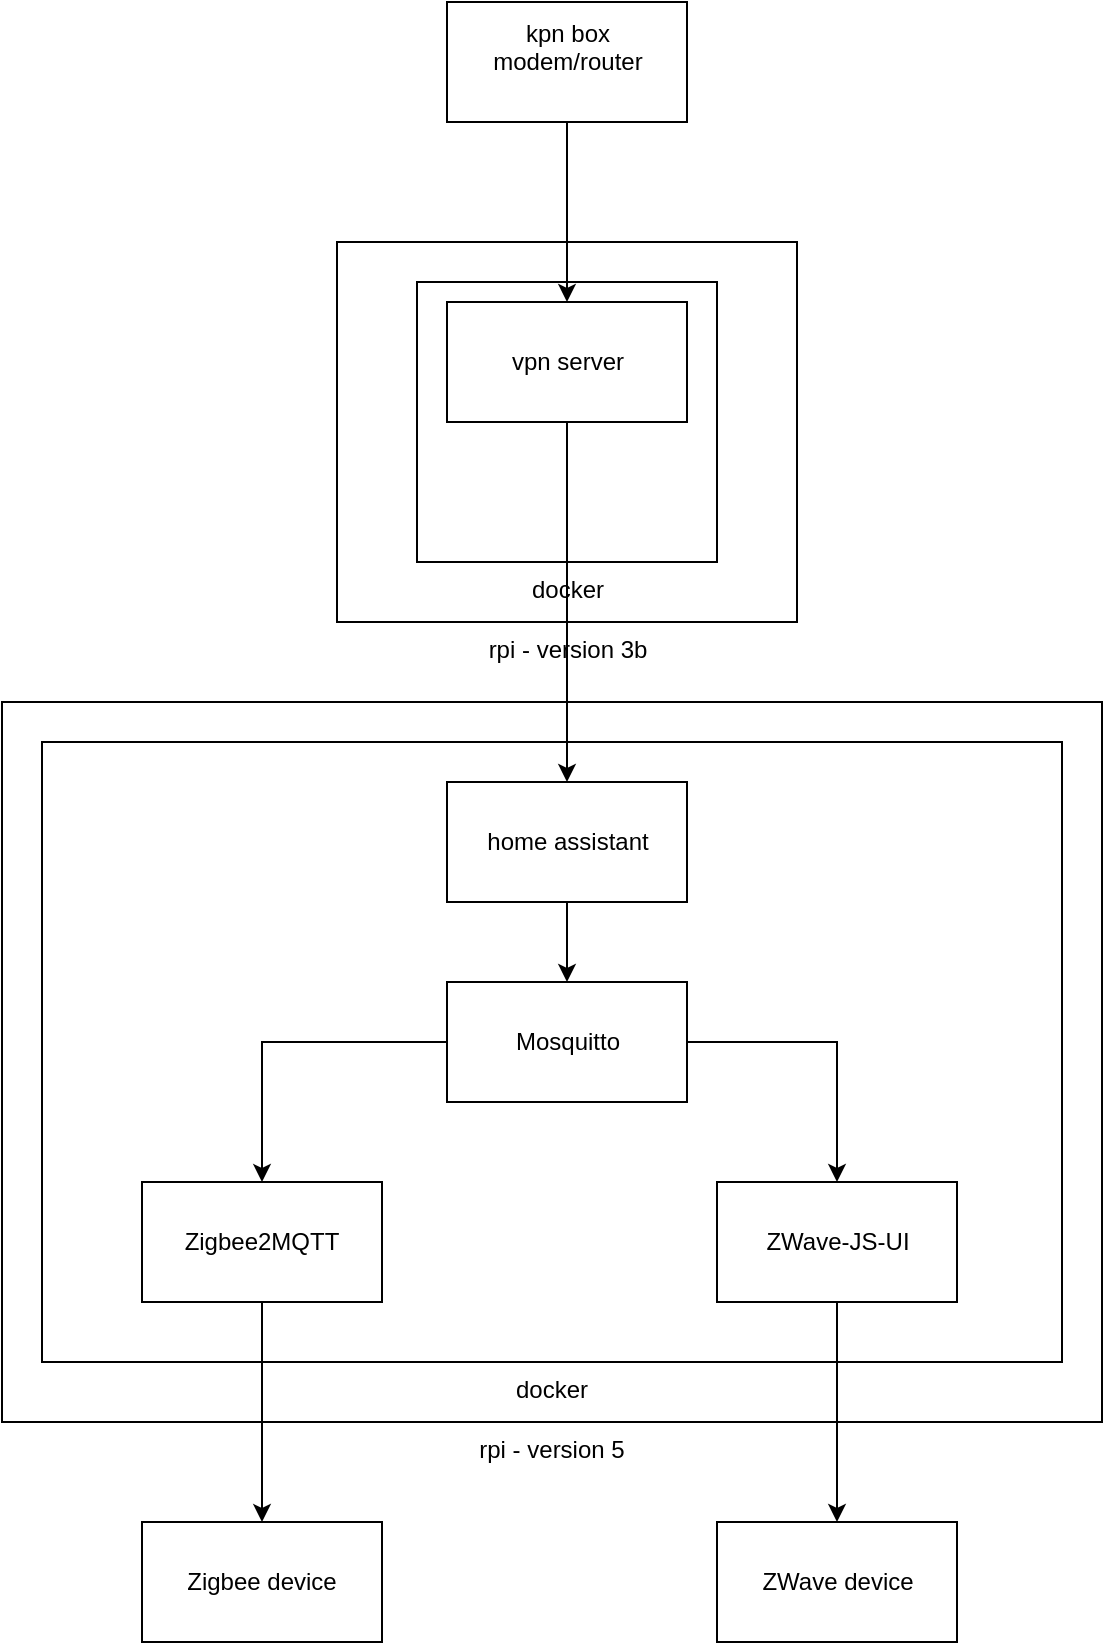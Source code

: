 <mxfile version="28.1.2">
  <diagram name="Page-1" id="KA6_9vbulpVYuA_6DBJX">
    <mxGraphModel dx="1226" dy="1235" grid="1" gridSize="10" guides="1" tooltips="1" connect="1" arrows="1" fold="1" page="1" pageScale="1" pageWidth="850" pageHeight="1100" math="0" shadow="0">
      <root>
        <mxCell id="0" />
        <mxCell id="1" parent="0" />
        <mxCell id="rT-O0KYkfanfOYnkgA-m-2" value="rpi - v&lt;span style=&quot;background-color: transparent; color: light-dark(rgb(0, 0, 0), rgb(255, 255, 255));&quot;&gt;ersion 3b&lt;/span&gt;&lt;div&gt;&lt;br&gt;&lt;/div&gt;" style="rounded=0;whiteSpace=wrap;html=1;labelPosition=center;verticalLabelPosition=bottom;align=center;verticalAlign=top;" parent="1" vertex="1">
          <mxGeometry x="187.5" y="170" width="230" height="190" as="geometry" />
        </mxCell>
        <mxCell id="rT-O0KYkfanfOYnkgA-m-3" value="rpi -&amp;nbsp;&lt;span style=&quot;background-color: transparent; color: light-dark(rgb(0, 0, 0), rgb(255, 255, 255));&quot;&gt;version 5&lt;/span&gt;&lt;div&gt;&lt;br&gt;&lt;/div&gt;&lt;div&gt;&lt;br&gt;&lt;/div&gt;" style="rounded=0;whiteSpace=wrap;html=1;labelPosition=center;verticalLabelPosition=bottom;align=center;verticalAlign=top;" parent="1" vertex="1">
          <mxGeometry x="20" y="400" width="550" height="360" as="geometry" />
        </mxCell>
        <mxCell id="rT-O0KYkfanfOYnkgA-m-4" value="docker" style="rounded=0;whiteSpace=wrap;html=1;labelPosition=center;verticalLabelPosition=bottom;align=center;verticalAlign=top;" parent="1" vertex="1">
          <mxGeometry x="40" y="420" width="510" height="310" as="geometry" />
        </mxCell>
        <mxCell id="pfNigHBNCp9uW7NKkb0O-3" style="edgeStyle=orthogonalEdgeStyle;rounded=0;orthogonalLoop=1;jettySize=auto;html=1;entryX=0.5;entryY=0;entryDx=0;entryDy=0;" parent="1" source="rT-O0KYkfanfOYnkgA-m-5" target="rT-O0KYkfanfOYnkgA-m-6" edge="1">
          <mxGeometry relative="1" as="geometry" />
        </mxCell>
        <mxCell id="rT-O0KYkfanfOYnkgA-m-5" value="home assistant" style="rounded=0;whiteSpace=wrap;html=1;" parent="1" vertex="1">
          <mxGeometry x="242.5" y="440" width="120" height="60" as="geometry" />
        </mxCell>
        <mxCell id="pfNigHBNCp9uW7NKkb0O-6" style="edgeStyle=orthogonalEdgeStyle;rounded=0;orthogonalLoop=1;jettySize=auto;html=1;entryX=0.5;entryY=0;entryDx=0;entryDy=0;" parent="1" source="rT-O0KYkfanfOYnkgA-m-6" target="rT-O0KYkfanfOYnkgA-m-7" edge="1">
          <mxGeometry relative="1" as="geometry" />
        </mxCell>
        <mxCell id="pfNigHBNCp9uW7NKkb0O-7" style="edgeStyle=orthogonalEdgeStyle;rounded=0;orthogonalLoop=1;jettySize=auto;html=1;" parent="1" source="rT-O0KYkfanfOYnkgA-m-6" target="pfNigHBNCp9uW7NKkb0O-8" edge="1">
          <mxGeometry relative="1" as="geometry">
            <mxPoint x="430" y="940" as="targetPoint" />
          </mxGeometry>
        </mxCell>
        <mxCell id="rT-O0KYkfanfOYnkgA-m-6" value="Mosquitto" style="rounded=0;whiteSpace=wrap;html=1;" parent="1" vertex="1">
          <mxGeometry x="242.5" y="540" width="120" height="60" as="geometry" />
        </mxCell>
        <mxCell id="pfNigHBNCp9uW7NKkb0O-4" style="edgeStyle=orthogonalEdgeStyle;rounded=0;orthogonalLoop=1;jettySize=auto;html=1;" parent="1" source="rT-O0KYkfanfOYnkgA-m-7" target="pfNigHBNCp9uW7NKkb0O-5" edge="1">
          <mxGeometry relative="1" as="geometry">
            <mxPoint x="150" y="840" as="targetPoint" />
          </mxGeometry>
        </mxCell>
        <mxCell id="rT-O0KYkfanfOYnkgA-m-7" value="Zigbee2MQTT" style="rounded=0;whiteSpace=wrap;html=1;" parent="1" vertex="1">
          <mxGeometry x="90" y="640" width="120" height="60" as="geometry" />
        </mxCell>
        <mxCell id="rT-O0KYkfanfOYnkgA-m-8" value="docker" style="rounded=0;whiteSpace=wrap;html=1;labelPosition=center;verticalLabelPosition=bottom;align=center;verticalAlign=top;" parent="1" vertex="1">
          <mxGeometry x="227.5" y="190" width="150" height="140" as="geometry" />
        </mxCell>
        <mxCell id="pfNigHBNCp9uW7NKkb0O-2" style="edgeStyle=orthogonalEdgeStyle;rounded=0;orthogonalLoop=1;jettySize=auto;html=1;" parent="1" source="rT-O0KYkfanfOYnkgA-m-9" target="rT-O0KYkfanfOYnkgA-m-5" edge="1">
          <mxGeometry relative="1" as="geometry" />
        </mxCell>
        <mxCell id="rT-O0KYkfanfOYnkgA-m-9" value="vpn server" style="rounded=0;whiteSpace=wrap;html=1;" parent="1" vertex="1">
          <mxGeometry x="242.5" y="200" width="120" height="60" as="geometry" />
        </mxCell>
        <mxCell id="pfNigHBNCp9uW7NKkb0O-1" style="edgeStyle=orthogonalEdgeStyle;rounded=0;orthogonalLoop=1;jettySize=auto;html=1;entryX=0.5;entryY=0;entryDx=0;entryDy=0;" parent="1" source="rT-O0KYkfanfOYnkgA-m-19" target="rT-O0KYkfanfOYnkgA-m-9" edge="1">
          <mxGeometry relative="1" as="geometry" />
        </mxCell>
        <mxCell id="rT-O0KYkfanfOYnkgA-m-19" value="kpn box&lt;div&gt;modem/router&lt;div&gt;&lt;br&gt;&lt;/div&gt;&lt;/div&gt;" style="rounded=0;whiteSpace=wrap;html=1;" parent="1" vertex="1">
          <mxGeometry x="242.5" y="50" width="120" height="60" as="geometry" />
        </mxCell>
        <mxCell id="pfNigHBNCp9uW7NKkb0O-5" value="Zigbee device" style="rounded=0;whiteSpace=wrap;html=1;" parent="1" vertex="1">
          <mxGeometry x="90" y="810" width="120" height="60" as="geometry" />
        </mxCell>
        <mxCell id="pfNigHBNCp9uW7NKkb0O-9" style="edgeStyle=orthogonalEdgeStyle;rounded=0;orthogonalLoop=1;jettySize=auto;html=1;" parent="1" source="pfNigHBNCp9uW7NKkb0O-8" target="pfNigHBNCp9uW7NKkb0O-10" edge="1">
          <mxGeometry relative="1" as="geometry">
            <mxPoint x="430" y="830" as="targetPoint" />
          </mxGeometry>
        </mxCell>
        <mxCell id="pfNigHBNCp9uW7NKkb0O-8" value="ZWave-JS-UI" style="rounded=0;whiteSpace=wrap;html=1;" parent="1" vertex="1">
          <mxGeometry x="377.5" y="640" width="120" height="60" as="geometry" />
        </mxCell>
        <mxCell id="pfNigHBNCp9uW7NKkb0O-10" value="ZWave device" style="rounded=0;whiteSpace=wrap;html=1;" parent="1" vertex="1">
          <mxGeometry x="377.5" y="810" width="120" height="60" as="geometry" />
        </mxCell>
      </root>
    </mxGraphModel>
  </diagram>
</mxfile>

